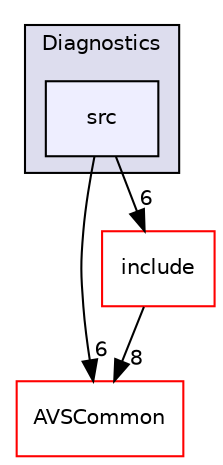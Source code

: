 digraph "/home/ANT.AMAZON.COM/womw/workplace/1.19_release/doxy/avs-device-sdk/Diagnostics/src" {
  compound=true
  node [ fontsize="10", fontname="Helvetica"];
  edge [ labelfontsize="10", labelfontname="Helvetica"];
  subgraph clusterdir_335e938d2c12c5a13717c0a8a9316e75 {
    graph [ bgcolor="#ddddee", pencolor="black", label="Diagnostics" fontname="Helvetica", fontsize="10", URL="dir_335e938d2c12c5a13717c0a8a9316e75.html"]
  dir_be7e7e65878ed3932b90a0c807e6b6dd [shape=box, label="src", style="filled", fillcolor="#eeeeff", pencolor="black", URL="dir_be7e7e65878ed3932b90a0c807e6b6dd.html"];
  }
  dir_13e65effb2bde530b17b3d5eefcd0266 [shape=box label="AVSCommon" fillcolor="white" style="filled" color="red" URL="dir_13e65effb2bde530b17b3d5eefcd0266.html"];
  dir_da899f3576e38456bdc4f53131d76ce4 [shape=box label="include" fillcolor="white" style="filled" color="red" URL="dir_da899f3576e38456bdc4f53131d76ce4.html"];
  dir_be7e7e65878ed3932b90a0c807e6b6dd->dir_13e65effb2bde530b17b3d5eefcd0266 [headlabel="6", labeldistance=1.5 headhref="dir_000293_000017.html"];
  dir_be7e7e65878ed3932b90a0c807e6b6dd->dir_da899f3576e38456bdc4f53131d76ce4 [headlabel="6", labeldistance=1.5 headhref="dir_000293_000291.html"];
  dir_da899f3576e38456bdc4f53131d76ce4->dir_13e65effb2bde530b17b3d5eefcd0266 [headlabel="8", labeldistance=1.5 headhref="dir_000291_000017.html"];
}
